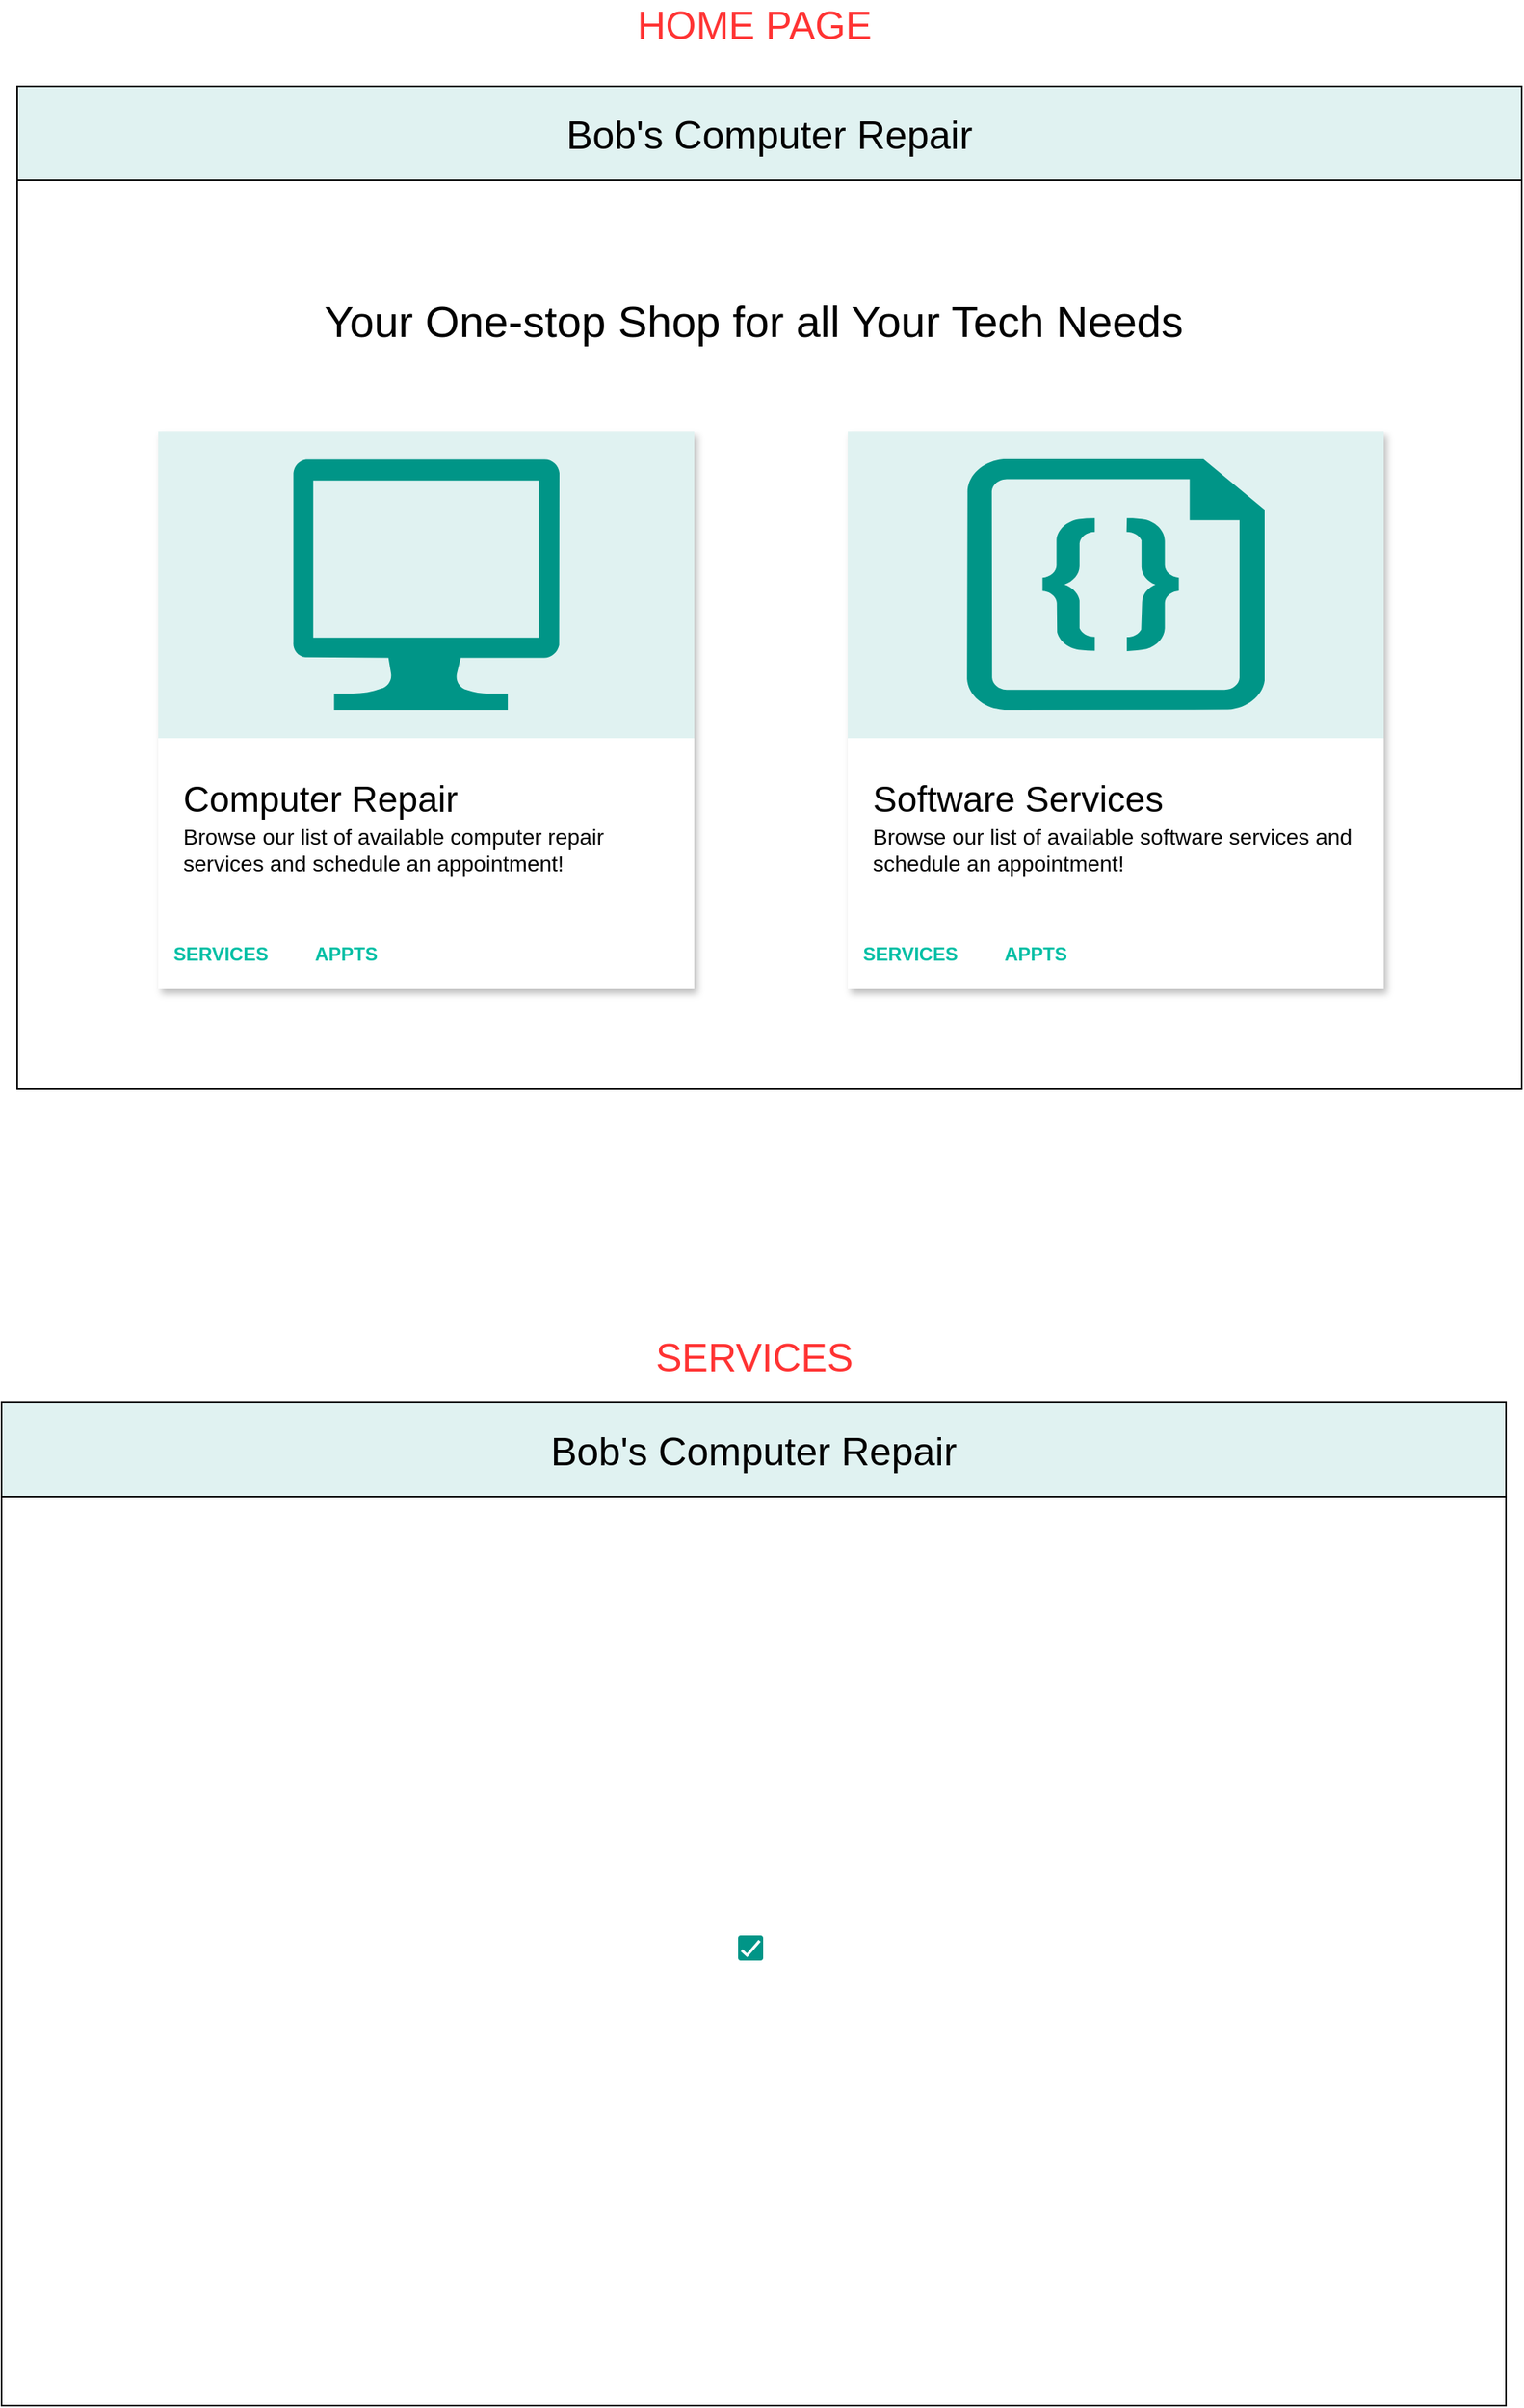 <mxfile version="14.8.4" type="github">
  <diagram id="60dMLfAo_RqgmbLyoDaN" name="Page-1">
    <mxGraphModel dx="1426" dy="792" grid="1" gridSize="10" guides="1" tooltips="1" connect="1" arrows="1" fold="1" page="1" pageScale="1" pageWidth="1100" pageHeight="850" math="0" shadow="0">
      <root>
        <mxCell id="0" />
        <mxCell id="1" parent="0" />
        <mxCell id="QTIdcHaUqmO6_ONM6ZPD-2" value="" style="rounded=0;whiteSpace=wrap;html=1;" parent="1" vertex="1">
          <mxGeometry x="80" y="80" width="960" height="640" as="geometry" />
        </mxCell>
        <mxCell id="QTIdcHaUqmO6_ONM6ZPD-3" value="&lt;font style=&quot;font-size: 25px&quot;&gt;Bob&#39;s Computer Repair&lt;/font&gt;" style="rounded=0;whiteSpace=wrap;html=1;fillColor=#E0F2F1;" parent="1" vertex="1">
          <mxGeometry x="80" y="80" width="960" height="60" as="geometry" />
        </mxCell>
        <mxCell id="Sf1X1yzcFVw-VW7GqIeA-1" value="&lt;font style=&quot;font-size: 28px&quot;&gt;Your One-stop Shop for all Your Tech Needs&lt;/font&gt;" style="text;html=1;strokeColor=none;fillColor=none;align=center;verticalAlign=middle;whiteSpace=wrap;rounded=0;" vertex="1" parent="1">
          <mxGeometry x="260" y="220" width="580" height="20" as="geometry" />
        </mxCell>
        <mxCell id="Sf1X1yzcFVw-VW7GqIeA-21" value="" style="shape=rect;fillColor=#ffffff;strokeColor=none;shadow=1;" vertex="1" parent="1">
          <mxGeometry x="170" y="300" width="342" height="356" as="geometry" />
        </mxCell>
        <mxCell id="Sf1X1yzcFVw-VW7GqIeA-22" value="" style="shape=rect;strokeColor=none;whiteSpace=wrap;fillColor=#E0F2F1;" vertex="1" parent="Sf1X1yzcFVw-VW7GqIeA-21">
          <mxGeometry width="342" height="196" as="geometry" />
        </mxCell>
        <mxCell id="Sf1X1yzcFVw-VW7GqIeA-23" value="Computer Repair" style="text;verticalAlign=bottom;fontSize=23;spacingLeft=16;spacing=0;spacingBottom=-5;resizeWidth=1;" vertex="1" parent="Sf1X1yzcFVw-VW7GqIeA-21">
          <mxGeometry y="0.551" width="342" height="45" relative="1" as="geometry" />
        </mxCell>
        <mxCell id="Sf1X1yzcFVw-VW7GqIeA-24" value="Browse our list of available computer repair services and schedule an appointment!" style="text;whiteSpace=wrap;spacingLeft=16;spacingRight=16;spacing=0;fontSize=14;resizeWidth=1;resizeHeight=1;" vertex="1" parent="Sf1X1yzcFVw-VW7GqIeA-21">
          <mxGeometry y="0.551" width="342" height="76" relative="1" as="geometry">
            <mxPoint y="50" as="offset" />
          </mxGeometry>
        </mxCell>
        <mxCell id="Sf1X1yzcFVw-VW7GqIeA-25" value="" style="shape=rect;fillColor=none;strokeColor=none;" vertex="1" parent="Sf1X1yzcFVw-VW7GqIeA-21">
          <mxGeometry y="356" as="geometry" />
        </mxCell>
        <mxCell id="Sf1X1yzcFVw-VW7GqIeA-26" value="SERVICES" style="text;fontSize=12;spacingTop=0;whiteSpace=wrap;spacing=0;verticalAlign=middle;align=center;fontStyle=1;fontColor=#00BFA5;" vertex="1" parent="Sf1X1yzcFVw-VW7GqIeA-25">
          <mxGeometry y="-44" width="80" height="44" relative="1" as="geometry">
            <mxPoint y="-44" as="offset" />
          </mxGeometry>
        </mxCell>
        <mxCell id="Sf1X1yzcFVw-VW7GqIeA-27" value="APPTS" style="text;fontSize=12;spacingTop=0;whiteSpace=wrap;spacing=0;verticalAlign=middle;align=center;fontStyle=1;fontColor=#00BFA5;" vertex="1" parent="Sf1X1yzcFVw-VW7GqIeA-25">
          <mxGeometry x="80" y="-44" width="80" height="44" relative="1" as="geometry">
            <mxPoint x="80" y="-44" as="offset" />
          </mxGeometry>
        </mxCell>
        <mxCell id="Sf1X1yzcFVw-VW7GqIeA-28" value="" style="verticalLabelPosition=bottom;html=1;verticalAlign=top;align=center;strokeColor=none;shape=mxgraph.azure.computer;pointerEvents=1;fillColor=#009587;" vertex="1" parent="Sf1X1yzcFVw-VW7GqIeA-21">
          <mxGeometry x="86" y="18" width="170" height="160" as="geometry" />
        </mxCell>
        <mxCell id="Sf1X1yzcFVw-VW7GqIeA-29" value="" style="shape=rect;fillColor=#ffffff;strokeColor=none;shadow=1;" vertex="1" parent="1">
          <mxGeometry x="610" y="300" width="342" height="356" as="geometry" />
        </mxCell>
        <mxCell id="Sf1X1yzcFVw-VW7GqIeA-30" value="" style="shape=rect;strokeColor=none;whiteSpace=wrap;fillColor=#E0F2F1;" vertex="1" parent="Sf1X1yzcFVw-VW7GqIeA-29">
          <mxGeometry width="342" height="196" as="geometry" />
        </mxCell>
        <mxCell id="Sf1X1yzcFVw-VW7GqIeA-31" value="Software Services" style="text;verticalAlign=bottom;fontSize=23;spacingLeft=16;spacing=0;spacingBottom=-5;resizeWidth=1;" vertex="1" parent="Sf1X1yzcFVw-VW7GqIeA-29">
          <mxGeometry y="0.551" width="342" height="45" relative="1" as="geometry" />
        </mxCell>
        <mxCell id="Sf1X1yzcFVw-VW7GqIeA-32" value="Browse our list of available software services and schedule an appointment!" style="text;whiteSpace=wrap;spacingLeft=16;spacingRight=16;spacing=0;fontSize=14;resizeWidth=1;resizeHeight=1;" vertex="1" parent="Sf1X1yzcFVw-VW7GqIeA-29">
          <mxGeometry y="0.551" width="342" height="76" relative="1" as="geometry">
            <mxPoint y="50" as="offset" />
          </mxGeometry>
        </mxCell>
        <mxCell id="Sf1X1yzcFVw-VW7GqIeA-33" value="" style="shape=rect;fillColor=none;strokeColor=none;" vertex="1" parent="Sf1X1yzcFVw-VW7GqIeA-29">
          <mxGeometry y="356" as="geometry" />
        </mxCell>
        <mxCell id="Sf1X1yzcFVw-VW7GqIeA-34" value="SERVICES" style="text;fontSize=12;spacingTop=0;whiteSpace=wrap;spacing=0;verticalAlign=middle;align=center;fontStyle=1;fontColor=#00BFA5;" vertex="1" parent="Sf1X1yzcFVw-VW7GqIeA-33">
          <mxGeometry y="-44" width="80" height="44" relative="1" as="geometry">
            <mxPoint y="-44" as="offset" />
          </mxGeometry>
        </mxCell>
        <mxCell id="Sf1X1yzcFVw-VW7GqIeA-35" value="APPTS" style="text;fontSize=12;spacingTop=0;whiteSpace=wrap;spacing=0;verticalAlign=middle;align=center;fontStyle=1;fontColor=#00BFA5;" vertex="1" parent="Sf1X1yzcFVw-VW7GqIeA-33">
          <mxGeometry x="80" y="-44" width="80" height="44" relative="1" as="geometry">
            <mxPoint x="80" y="-44" as="offset" />
          </mxGeometry>
        </mxCell>
        <mxCell id="Sf1X1yzcFVw-VW7GqIeA-37" value="" style="verticalLabelPosition=bottom;html=1;verticalAlign=top;align=center;strokeColor=none;shape=mxgraph.azure.code_file;pointerEvents=1;fillColor=#009587;" vertex="1" parent="Sf1X1yzcFVw-VW7GqIeA-29">
          <mxGeometry x="76" y="18" width="190" height="160" as="geometry" />
        </mxCell>
        <mxCell id="Sf1X1yzcFVw-VW7GqIeA-38" value="" style="rounded=0;whiteSpace=wrap;html=1;" vertex="1" parent="1">
          <mxGeometry x="70" y="920" width="960" height="640" as="geometry" />
        </mxCell>
        <mxCell id="Sf1X1yzcFVw-VW7GqIeA-39" value="&lt;font style=&quot;font-size: 25px&quot;&gt;Bob&#39;s Computer Repair&lt;/font&gt;" style="rounded=0;whiteSpace=wrap;html=1;fillColor=#E0F2F1;" vertex="1" parent="1">
          <mxGeometry x="70" y="920" width="960" height="60" as="geometry" />
        </mxCell>
        <mxCell id="Sf1X1yzcFVw-VW7GqIeA-40" value="&lt;font style=&quot;font-size: 25px&quot; color=&quot;#FF3333&quot;&gt;HOME PAGE&lt;/font&gt;" style="text;html=1;strokeColor=none;fillColor=none;align=center;verticalAlign=middle;whiteSpace=wrap;rounded=0;" vertex="1" parent="1">
          <mxGeometry x="423" y="30" width="255" height="20" as="geometry" />
        </mxCell>
        <mxCell id="Sf1X1yzcFVw-VW7GqIeA-41" value="&lt;font style=&quot;font-size: 25px&quot; color=&quot;#FF3333&quot;&gt;SERVICES&lt;/font&gt;" style="text;html=1;strokeColor=none;fillColor=none;align=center;verticalAlign=middle;whiteSpace=wrap;rounded=0;" vertex="1" parent="1">
          <mxGeometry x="423" y="880" width="255" height="20" as="geometry" />
        </mxCell>
        <mxCell id="Sf1X1yzcFVw-VW7GqIeA-42" value="" style="dashed=0;labelPosition=right;align=left;shape=mxgraph.gmdl.checkbox;strokeColor=none;fillColor=#009587;strokeWidth=2;aspect=fixed;" vertex="1" parent="1">
          <mxGeometry x="540" y="1260" width="16" height="16" as="geometry" />
        </mxCell>
      </root>
    </mxGraphModel>
  </diagram>
</mxfile>
